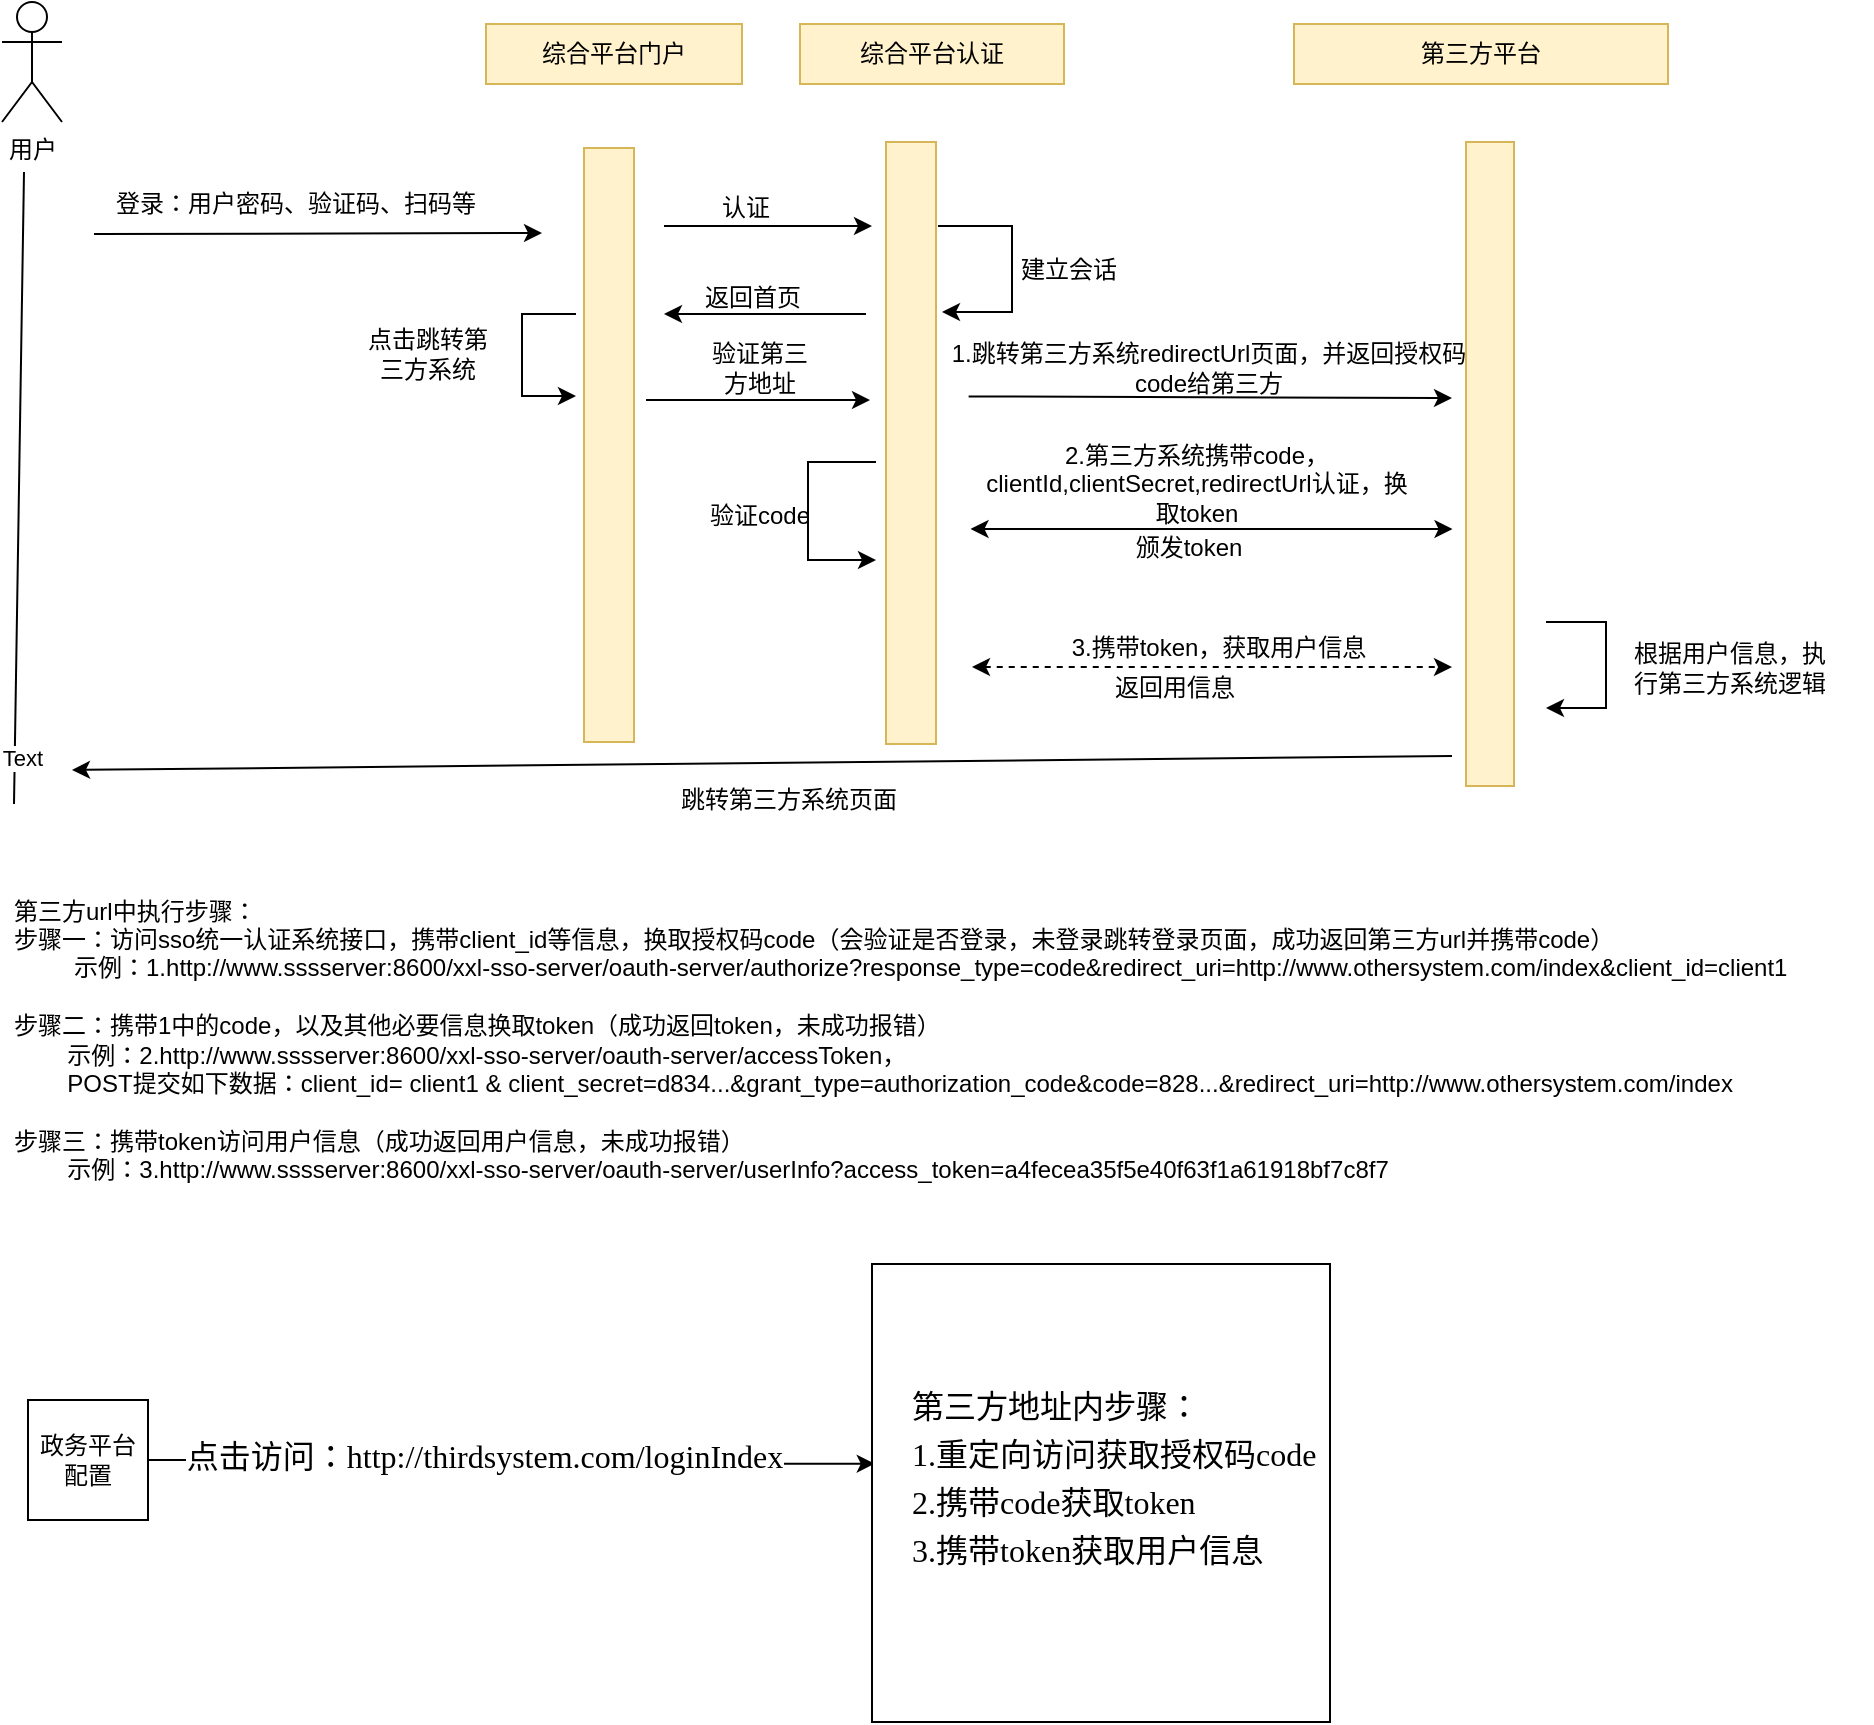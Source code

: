 <mxfile border="50" scale="3" compressed="false" locked="false" version="24.8.2">
  <diagram name="Blank" id="YmL12bMKpDGza6XwsDPr">
    <mxGraphModel dx="1450" dy="530" grid="0" gridSize="10" guides="1" tooltips="1" connect="1" arrows="1" fold="1" page="0" pageScale="1" pageWidth="827" pageHeight="1169" background="none" math="1" shadow="0">
      <root>
        <mxCell id="X5NqExCQtvZxIxQ7pmgY-0" />
        <mxCell id="1" parent="X5NqExCQtvZxIxQ7pmgY-0" />
        <mxCell id="e0NfMve8crzXOIm3tzwG-2" value="" style="verticalLabelPosition=bottom;verticalAlign=top;html=1;shape=mxgraph.basic.rect;fillColor2=none;strokeWidth=1;size=20;indent=5;fillColor=#fff2cc;strokeColor=#d6b656;" parent="1" vertex="1">
          <mxGeometry x="196" y="317" width="25" height="297" as="geometry" />
        </mxCell>
        <mxCell id="e0NfMve8crzXOIm3tzwG-3" value="" style="verticalLabelPosition=bottom;verticalAlign=top;html=1;shape=mxgraph.basic.rect;fillColor2=none;strokeWidth=1;size=20;indent=5;fillColor=#fff2cc;strokeColor=#d6b656;" parent="1" vertex="1">
          <mxGeometry x="637" y="314" width="24" height="322" as="geometry" />
        </mxCell>
        <mxCell id="e0NfMve8crzXOIm3tzwG-4" value="" style="verticalLabelPosition=bottom;verticalAlign=top;html=1;shape=mxgraph.basic.rect;fillColor2=none;strokeWidth=1;size=20;indent=0;fillColor=#fff2cc;strokeColor=#d6b656;" parent="1" vertex="1">
          <mxGeometry x="347" y="314" width="25" height="301" as="geometry" />
        </mxCell>
        <mxCell id="e0NfMve8crzXOIm3tzwG-7" value="用户" style="shape=umlActor;verticalLabelPosition=bottom;verticalAlign=top;html=1;outlineConnect=0;" parent="1" vertex="1">
          <mxGeometry x="-95" y="244" width="30" height="60" as="geometry" />
        </mxCell>
        <mxCell id="e0NfMve8crzXOIm3tzwG-8" value="" style="endArrow=classic;html=1;rounded=0;exitX=0;exitY=1;exitDx=0;exitDy=0;" parent="1" source="e0NfMve8crzXOIm3tzwG-9" edge="1">
          <mxGeometry width="50" height="50" relative="1" as="geometry">
            <mxPoint x="-22" y="359.5" as="sourcePoint" />
            <mxPoint x="175" y="359.5" as="targetPoint" />
          </mxGeometry>
        </mxCell>
        <mxCell id="e0NfMve8crzXOIm3tzwG-9" value="登录：用户密码、验证码、扫码等" style="text;strokeColor=none;align=center;fillColor=none;html=1;verticalAlign=middle;whiteSpace=wrap;rounded=0;" parent="1" vertex="1">
          <mxGeometry x="-49" y="330" width="202" height="30" as="geometry" />
        </mxCell>
        <mxCell id="e0NfMve8crzXOIm3tzwG-11" value="" style="endArrow=none;html=1;rounded=0;" parent="1" edge="1">
          <mxGeometry width="50" height="50" relative="1" as="geometry">
            <mxPoint x="-89" y="645" as="sourcePoint" />
            <mxPoint x="-84" y="329" as="targetPoint" />
          </mxGeometry>
        </mxCell>
        <mxCell id="e0NfMve8crzXOIm3tzwG-58" value="Text" style="edgeLabel;html=1;align=center;verticalAlign=middle;resizable=0;points=[];" parent="e0NfMve8crzXOIm3tzwG-11" vertex="1" connectable="0">
          <mxGeometry x="-0.851" y="-3" relative="1" as="geometry">
            <mxPoint as="offset" />
          </mxGeometry>
        </mxCell>
        <mxCell id="e0NfMve8crzXOIm3tzwG-12" value="综合平台门户" style="text;strokeColor=#d6b656;align=center;fillColor=#fff2cc;html=1;verticalAlign=middle;whiteSpace=wrap;rounded=0;" parent="1" vertex="1">
          <mxGeometry x="147" y="255" width="128" height="30" as="geometry" />
        </mxCell>
        <mxCell id="e0NfMve8crzXOIm3tzwG-13" value="综合平台认证" style="text;strokeColor=#d6b656;align=center;fillColor=#fff2cc;html=1;verticalAlign=middle;whiteSpace=wrap;rounded=0;" parent="1" vertex="1">
          <mxGeometry x="304" y="255" width="132" height="30" as="geometry" />
        </mxCell>
        <mxCell id="e0NfMve8crzXOIm3tzwG-14" value="第三方平台" style="text;strokeColor=#d6b656;align=center;fillColor=#fff2cc;html=1;verticalAlign=middle;whiteSpace=wrap;rounded=0;" parent="1" vertex="1">
          <mxGeometry x="551" y="255" width="187" height="30" as="geometry" />
        </mxCell>
        <mxCell id="e0NfMve8crzXOIm3tzwG-15" value="" style="endArrow=classic;html=1;rounded=0;" parent="1" edge="1">
          <mxGeometry width="50" height="50" relative="1" as="geometry">
            <mxPoint x="236" y="356" as="sourcePoint" />
            <mxPoint x="340" y="356" as="targetPoint" />
          </mxGeometry>
        </mxCell>
        <mxCell id="e0NfMve8crzXOIm3tzwG-16" value="认证" style="text;strokeColor=none;align=center;fillColor=none;html=1;verticalAlign=middle;whiteSpace=wrap;rounded=0;" parent="1" vertex="1">
          <mxGeometry x="224" y="332" width="106" height="30" as="geometry" />
        </mxCell>
        <mxCell id="e0NfMve8crzXOIm3tzwG-26" value="建立会话" style="text;strokeColor=none;align=center;fillColor=none;html=1;verticalAlign=middle;whiteSpace=wrap;rounded=0;" parent="1" vertex="1">
          <mxGeometry x="407" y="364" width="63" height="28" as="geometry" />
        </mxCell>
        <mxCell id="e0NfMve8crzXOIm3tzwG-32" value="" style="endArrow=classic;html=1;rounded=0;" parent="1" edge="1">
          <mxGeometry width="50" height="50" relative="1" as="geometry">
            <mxPoint x="337" y="400" as="sourcePoint" />
            <mxPoint x="236" y="400" as="targetPoint" />
          </mxGeometry>
        </mxCell>
        <mxCell id="e0NfMve8crzXOIm3tzwG-33" value="返回首页" style="text;strokeColor=none;align=center;fillColor=none;html=1;verticalAlign=middle;whiteSpace=wrap;rounded=0;" parent="1" vertex="1">
          <mxGeometry x="221" y="372" width="119" height="40" as="geometry" />
        </mxCell>
        <mxCell id="e0NfMve8crzXOIm3tzwG-39" style="edgeStyle=orthogonalEdgeStyle;rounded=0;orthogonalLoop=1;jettySize=auto;html=1;" parent="1" edge="1">
          <mxGeometry relative="1" as="geometry">
            <mxPoint x="375" y="356" as="sourcePoint" />
            <mxPoint x="375" y="399" as="targetPoint" />
            <Array as="points">
              <mxPoint x="373" y="356" />
              <mxPoint x="410" y="356" />
              <mxPoint x="410" y="401" />
            </Array>
          </mxGeometry>
        </mxCell>
        <mxCell id="e0NfMve8crzXOIm3tzwG-40" style="edgeStyle=orthogonalEdgeStyle;rounded=0;orthogonalLoop=1;jettySize=auto;html=1;" parent="1" edge="1">
          <mxGeometry relative="1" as="geometry">
            <mxPoint x="192" y="400" as="sourcePoint" />
            <mxPoint x="192" y="441" as="targetPoint" />
            <Array as="points">
              <mxPoint x="165" y="400" />
              <mxPoint x="165" y="441" />
            </Array>
          </mxGeometry>
        </mxCell>
        <mxCell id="e0NfMve8crzXOIm3tzwG-41" value="点击跳转第三方系统" style="text;strokeColor=none;align=center;fillColor=none;html=1;verticalAlign=middle;whiteSpace=wrap;rounded=0;" parent="1" vertex="1">
          <mxGeometry x="83" y="405" width="70" height="30" as="geometry" />
        </mxCell>
        <mxCell id="e0NfMve8crzXOIm3tzwG-42" value="" style="edgeStyle=none;orthogonalLoop=1;jettySize=auto;html=1;rounded=0;exitX=0.043;exitY=0.973;exitDx=0;exitDy=0;exitPerimeter=0;" parent="1" source="e0NfMve8crzXOIm3tzwG-43" edge="1">
          <mxGeometry width="80" relative="1" as="geometry">
            <mxPoint x="270" y="440" as="sourcePoint" />
            <mxPoint x="630" y="442" as="targetPoint" />
            <Array as="points" />
          </mxGeometry>
        </mxCell>
        <mxCell id="e0NfMve8crzXOIm3tzwG-43" value="1.跳转第三方系统redirectUrl页面，并返回授权码code给第三方" style="text;strokeColor=none;align=center;fillColor=none;html=1;verticalAlign=middle;whiteSpace=wrap;rounded=0;" parent="1" vertex="1">
          <mxGeometry x="377" y="412" width="263" height="30" as="geometry" />
        </mxCell>
        <mxCell id="e0NfMve8crzXOIm3tzwG-44" style="edgeStyle=orthogonalEdgeStyle;rounded=0;orthogonalLoop=1;jettySize=auto;html=1;" parent="1" edge="1">
          <mxGeometry relative="1" as="geometry">
            <mxPoint x="677" y="554" as="sourcePoint" />
            <mxPoint x="677" y="597" as="targetPoint" />
            <Array as="points">
              <mxPoint x="707" y="554" />
              <mxPoint x="707" y="597" />
            </Array>
          </mxGeometry>
        </mxCell>
        <mxCell id="e0NfMve8crzXOIm3tzwG-46" value="2.第三方系统携带code，clientId,clientSecret,redirectUrl认证，换取token" style="text;strokeColor=none;align=center;fillColor=none;html=1;verticalAlign=middle;whiteSpace=wrap;rounded=0;" parent="1" vertex="1">
          <mxGeometry x="392" y="477" width="221" height="16" as="geometry" />
        </mxCell>
        <mxCell id="e0NfMve8crzXOIm3tzwG-50" style="edgeStyle=orthogonalEdgeStyle;rounded=0;orthogonalLoop=1;jettySize=auto;html=1;" parent="1" edge="1">
          <mxGeometry relative="1" as="geometry">
            <mxPoint x="342" y="474" as="sourcePoint" />
            <mxPoint x="342" y="523" as="targetPoint" />
            <Array as="points">
              <mxPoint x="342" y="474" />
              <mxPoint x="308" y="474" />
              <mxPoint x="308" y="523" />
            </Array>
          </mxGeometry>
        </mxCell>
        <mxCell id="e0NfMve8crzXOIm3tzwG-51" value="验证code" style="text;strokeColor=none;align=center;fillColor=none;html=1;verticalAlign=middle;whiteSpace=wrap;rounded=0;" parent="1" vertex="1">
          <mxGeometry x="254" y="486" width="60" height="30" as="geometry" />
        </mxCell>
        <mxCell id="e0NfMve8crzXOIm3tzwG-53" value="3.携带token，获取用户信息" style="text;strokeColor=none;align=center;fillColor=none;html=1;verticalAlign=middle;whiteSpace=wrap;rounded=0;" parent="1" vertex="1">
          <mxGeometry x="432" y="552" width="163" height="30" as="geometry" />
        </mxCell>
        <mxCell id="e0NfMve8crzXOIm3tzwG-54" value="" style="endArrow=classic;startArrow=classic;html=1;rounded=0;" parent="1" edge="1">
          <mxGeometry width="50" height="50" relative="1" as="geometry">
            <mxPoint x="389.25" y="507.5" as="sourcePoint" />
            <mxPoint x="630.25" y="507.5" as="targetPoint" />
          </mxGeometry>
        </mxCell>
        <mxCell id="e0NfMve8crzXOIm3tzwG-56" value="" style="endArrow=classic;startArrow=classic;html=1;rounded=0;dashed=1;" parent="1" edge="1">
          <mxGeometry width="50" height="50" relative="1" as="geometry">
            <mxPoint x="390" y="576.5" as="sourcePoint" />
            <mxPoint x="630" y="576.5" as="targetPoint" />
          </mxGeometry>
        </mxCell>
        <mxCell id="e0NfMve8crzXOIm3tzwG-57" value="根据用户信息，执行第三方系统逻辑" style="text;strokeColor=none;align=center;fillColor=none;html=1;verticalAlign=middle;whiteSpace=wrap;rounded=0;" parent="1" vertex="1">
          <mxGeometry x="718" y="562" width="102" height="30" as="geometry" />
        </mxCell>
        <mxCell id="e0NfMve8crzXOIm3tzwG-59" value="" style="endArrow=classic;html=1;rounded=0;" parent="1" edge="1">
          <mxGeometry width="50" height="50" relative="1" as="geometry">
            <mxPoint x="630" y="621" as="sourcePoint" />
            <mxPoint x="-60" y="628" as="targetPoint" />
          </mxGeometry>
        </mxCell>
        <mxCell id="e0NfMve8crzXOIm3tzwG-60" value="跳转第三方系统页面" style="text;strokeColor=none;align=center;fillColor=none;html=1;verticalAlign=middle;whiteSpace=wrap;rounded=0;" parent="1" vertex="1">
          <mxGeometry x="205" y="628" width="187" height="30" as="geometry" />
        </mxCell>
        <mxCell id="e0NfMve8crzXOIm3tzwG-61" value="颁发token" style="text;strokeColor=none;align=center;fillColor=none;html=1;verticalAlign=middle;whiteSpace=wrap;rounded=0;" parent="1" vertex="1">
          <mxGeometry x="405" y="502" width="187" height="30" as="geometry" />
        </mxCell>
        <mxCell id="e0NfMve8crzXOIm3tzwG-62" value="返回用信息" style="text;strokeColor=none;align=center;fillColor=none;html=1;verticalAlign=middle;whiteSpace=wrap;rounded=0;" parent="1" vertex="1">
          <mxGeometry x="398" y="572" width="187" height="30" as="geometry" />
        </mxCell>
        <mxCell id="XWB5sGdq6GC4tunxpNrE-1" value="" style="endArrow=classic;html=1;rounded=0;" parent="1" edge="1">
          <mxGeometry width="50" height="50" relative="1" as="geometry">
            <mxPoint x="227" y="443" as="sourcePoint" />
            <mxPoint x="339" y="443" as="targetPoint" />
          </mxGeometry>
        </mxCell>
        <mxCell id="XWB5sGdq6GC4tunxpNrE-2" value="验证第三方地址" style="text;strokeColor=none;align=center;fillColor=none;html=1;verticalAlign=middle;whiteSpace=wrap;rounded=0;" parent="1" vertex="1">
          <mxGeometry x="254" y="412" width="60" height="30" as="geometry" />
        </mxCell>
        <mxCell id="udewBWR9jGqcUeSSQTjH-1" value="第三方url中执行步骤：&lt;div&gt;步骤一：访问sso统一认证系统接口，携带client_id等信息，换取授权码code（会验证是否登录，未登录跳转登录页面，成功返回第三方url并携带code）&lt;br&gt;&lt;div&gt;&lt;span style=&quot;white-space: pre;&quot;&gt;&#x9;&lt;/span&gt;&amp;nbsp;示例：1.http://www.sssserver:8600/xxl-sso-server/oauth-server/authorize?response_type=code&amp;amp;redirect_uri=http://www.othersystem.com/index&amp;amp;client_id=client1&lt;/div&gt;&lt;/div&gt;&lt;div&gt;&lt;br&gt;&lt;/div&gt;&lt;div&gt;步骤二：携带1中的code，以及其他必要信息换取token（成功返回token，未成功报错）&lt;/div&gt;&lt;div style=&quot;&quot;&gt;&amp;nbsp;&lt;span style=&quot;white-space: pre;&quot;&gt;&#x9;&lt;/span&gt;示例：2.http://www.sssserver:8600/xxl-sso-server/oauth-server/accessToken，&lt;/div&gt;&lt;div style=&quot;&quot;&gt;&lt;span style=&quot;white-space: pre;&quot;&gt;&#x9;&lt;/span&gt;POST提交如下数据：client_id= client1 &amp;amp; client_secret=&lt;span style=&quot;background-color: initial;&quot;&gt;d834...&amp;amp;grant_type=authorization_code&amp;amp;code=828...&amp;amp;redirect_uri=&lt;/span&gt;&lt;span style=&quot;background-color: initial;&quot;&gt;http://www.othersystem.com/index&lt;/span&gt;&lt;br&gt;&lt;/div&gt;&lt;div style=&quot;&quot;&gt;&lt;br&gt;&lt;/div&gt;&lt;div style=&quot;&quot;&gt;步骤三：携带token访问用户信息&lt;span style=&quot;background-color: initial;&quot;&gt;（成功返回用户信息，未成功报错）&lt;/span&gt;&lt;/div&gt;&lt;div style=&quot;&quot;&gt;&lt;span style=&quot;white-space: pre;&quot;&gt;&#x9;&lt;/span&gt;示例：3.http://www.sssserver:8600/xxl-sso-server/oauth-server/userInfo?access_token=a4fecea35f5e40f63f1a61918bf7c8f7&lt;br&gt;&lt;/div&gt;" style="text;strokeColor=none;align=left;fillColor=none;html=1;verticalAlign=middle;whiteSpace=wrap;rounded=0;" parent="1" vertex="1">
          <mxGeometry x="-91" y="680" width="931" height="165" as="geometry" />
        </mxCell>
        <mxCell id="H__uvmBixGjxdX7UPRXE-4" value="" style="edgeStyle=orthogonalEdgeStyle;rounded=0;orthogonalLoop=1;jettySize=auto;html=1;entryX=0.006;entryY=0.436;entryDx=0;entryDy=0;entryPerimeter=0;exitX=1;exitY=0.5;exitDx=0;exitDy=0;" edge="1" parent="1" source="H__uvmBixGjxdX7UPRXE-1" target="H__uvmBixGjxdX7UPRXE-6">
          <mxGeometry relative="1" as="geometry">
            <mxPoint x="14" y="973.75" as="sourcePoint" />
            <mxPoint x="362" y="975.75" as="targetPoint" />
          </mxGeometry>
        </mxCell>
        <UserObject label="&lt;br&gt;&lt;title&gt;&lt;/title&gt;&lt;div&gt;&lt;p class=&quot;MsoNormal&quot;&gt;&lt;span style=&quot;mso-spacerun:&#39;yes&#39;;font-family:&#39;Times New Roman&#39;;mso-fareast-font-family:宋体;&lt;br/&gt;mso-bidi-font-family:仿宋_GB2312;color:rgb(0,0,0);font-size:12.0pt;&quot;&gt;点击访问：http://&lt;/span&gt;&lt;span style=&quot;mso-spacerun:&#39;yes&#39;;font-family:&#39;Times New Roman&#39;;mso-fareast-font-family:宋体;&lt;br/&gt;mso-bidi-font-family:仿宋_GB2312;color:rgb(0,0,0);font-size:12.0pt;&quot;&gt;t&lt;/span&gt;&lt;span style=&quot;mso-spacerun:&#39;yes&#39;;font-family:&#39;Times New Roman&#39;;mso-fareast-font-family:宋体;&lt;br/&gt;mso-bidi-font-family:仿宋_GB2312;color:rgb(0,0,0);font-size:12.0pt;&quot;&gt;hird&lt;/span&gt;&lt;span style=&quot;mso-spacerun:&#39;yes&#39;;font-family:&#39;Times New Roman&#39;;mso-fareast-font-family:宋体;&lt;br/&gt;mso-bidi-font-family:仿宋_GB2312;color:rgb(0,0,0);font-size:12.0pt;&quot;&gt;s&lt;/span&gt;&lt;span style=&quot;mso-spacerun:&#39;yes&#39;;font-family:&#39;Times New Roman&#39;;mso-fareast-font-family:宋体;&lt;br/&gt;mso-bidi-font-family:仿宋_GB2312;color:rgb(0,0,0);font-size:12.0pt;&quot;&gt;ystem.com/&lt;/span&gt;&lt;span style=&quot;mso-spacerun:&#39;yes&#39;;font-family:&#39;Times New Roman&#39;;mso-fareast-font-family:宋体;&lt;br/&gt;mso-bidi-font-family:仿宋_GB2312;color:rgb(0,0,0);font-size:12.0pt;&quot;&gt;loginI&lt;/span&gt;&lt;span style=&quot;mso-spacerun:&#39;yes&#39;;font-family:&#39;Times New Roman&#39;;mso-fareast-font-family:宋体;&lt;br/&gt;mso-bidi-font-family:仿宋_GB2312;color:rgb(0,0,0);font-size:12.0pt;&quot;&gt;ndex&lt;/span&gt;&lt;/p&gt;&lt;/div&gt;&lt;div&gt;&lt;br/&gt;&lt;/div&gt;" link="&#xa;&lt;title&gt;&lt;/title&gt;&lt;div&gt;&lt;p class=&quot;MsoNormal&quot;&gt;&lt;span style=&quot;mso-spacerun:&#39;yes&#39;;font-family:&#39;Times New Roman&#39;;mso-fareast-font-family:宋体;&#xa;mso-bidi-font-family:仿宋_GB2312;color:rgb(0,0,0);font-size:12.0pt;&quot;&gt;http://&lt;/span&gt;&lt;span style=&quot;mso-spacerun:&#39;yes&#39;;font-family:&#39;Times New Roman&#39;;mso-fareast-font-family:宋体;&#xa;mso-bidi-font-family:仿宋_GB2312;color:rgb(0,0,0);font-size:12.0pt;&quot;&gt;t&lt;/span&gt;&lt;span style=&quot;mso-spacerun:&#39;yes&#39;;font-family:&#39;Times New Roman&#39;;mso-fareast-font-family:宋体;&#xa;mso-bidi-font-family:仿宋_GB2312;color:rgb(0,0,0);font-size:12.0pt;&quot;&gt;hird&lt;/span&gt;&lt;span style=&quot;mso-spacerun:&#39;yes&#39;;font-family:&#39;Times New Roman&#39;;mso-fareast-font-family:宋体;&#xa;mso-bidi-font-family:仿宋_GB2312;color:rgb(0,0,0);font-size:12.0pt;&quot;&gt;s&lt;/span&gt;&lt;span style=&quot;mso-spacerun:&#39;yes&#39;;font-family:&#39;Times New Roman&#39;;mso-fareast-font-family:宋体;&#xa;mso-bidi-font-family:仿宋_GB2312;color:rgb(0,0,0);font-size:12.0pt;&quot;&gt;ystem.com/&lt;/span&gt;&lt;span style=&quot;mso-spacerun:&#39;yes&#39;;font-family:&#39;Times New Roman&#39;;mso-fareast-font-family:宋体;&#xa;mso-bidi-font-family:仿宋_GB2312;color:rgb(0,0,0);font-size:12.0pt;&quot;&gt;loginI&lt;/span&gt;&lt;span style=&quot;mso-spacerun:&#39;yes&#39;;font-family:&#39;Times New Roman&#39;;mso-fareast-font-family:宋体;&#xa;mso-bidi-font-family:仿宋_GB2312;color:rgb(0,0,0);font-size:12.0pt;&quot;&gt;ndex&lt;/span&gt;&lt;/p&gt;&lt;/div&gt;&#xa;&#xa;" id="H__uvmBixGjxdX7UPRXE-5">
          <mxCell style="edgeLabel;html=1;align=center;verticalAlign=middle;resizable=0;points=[];" vertex="1" connectable="0" parent="H__uvmBixGjxdX7UPRXE-4">
            <mxGeometry x="-0.133" y="2" relative="1" as="geometry">
              <mxPoint x="9" as="offset" />
            </mxGeometry>
          </mxCell>
        </UserObject>
        <mxCell id="H__uvmBixGjxdX7UPRXE-1" value="政务平台配置" style="whiteSpace=wrap;html=1;aspect=fixed;" vertex="1" parent="1">
          <mxGeometry x="-82" y="943" width="60" height="60" as="geometry" />
        </mxCell>
        <mxCell id="H__uvmBixGjxdX7UPRXE-6" value="&lt;div style=&quot;font-size: medium; text-align: start;&quot;&gt;&lt;p style=&quot;margin: 0pt 0pt 0.0pt; text-indent: 10pt; text-align: justify; line-height: 24px; font-family: &amp;quot;Times New Roman&amp;quot;; font-size: 12pt;&quot; class=&quot;MsoNormal&quot;&gt;第三方地址内步骤：&lt;/p&gt;&lt;p style=&quot;margin: 0pt 0pt 0.0pt; text-indent: 10pt; text-align: justify; line-height: 24px; font-family: &amp;quot;Times New Roman&amp;quot;; font-size: 12pt;&quot; class=&quot;MsoNormal&quot;&gt;1.重定向访问获取授权码code&lt;/p&gt;&lt;p style=&quot;margin: 0pt 0pt 0.0pt; text-indent: 10pt; text-align: justify; line-height: 24px; font-family: &amp;quot;Times New Roman&amp;quot;; font-size: 12pt;&quot; class=&quot;MsoNormal&quot;&gt;2.携带code获取token&lt;/p&gt;&lt;p style=&quot;margin: 0pt 0pt 0.0pt; text-indent: 10pt; text-align: justify; line-height: 24px; font-family: &amp;quot;Times New Roman&amp;quot;; font-size: 12pt;&quot; class=&quot;MsoNormal&quot;&gt;3.携带token获取用户信息&lt;/p&gt;&lt;/div&gt;&lt;div style=&quot;font-size: medium; text-align: start;&quot;&gt;&lt;p style=&quot;margin-left: 0pt; text-indent: 21pt;&quot; class=&quot;16&quot;&gt;&lt;span style=&quot;font-family: 宋体; font-size: 12pt;&quot;&gt;&lt;/span&gt;&lt;/p&gt;&lt;/div&gt;" style="whiteSpace=wrap;html=1;aspect=fixed;" vertex="1" parent="1">
          <mxGeometry x="340" y="875" width="229" height="229" as="geometry" />
        </mxCell>
      </root>
    </mxGraphModel>
  </diagram>
</mxfile>
